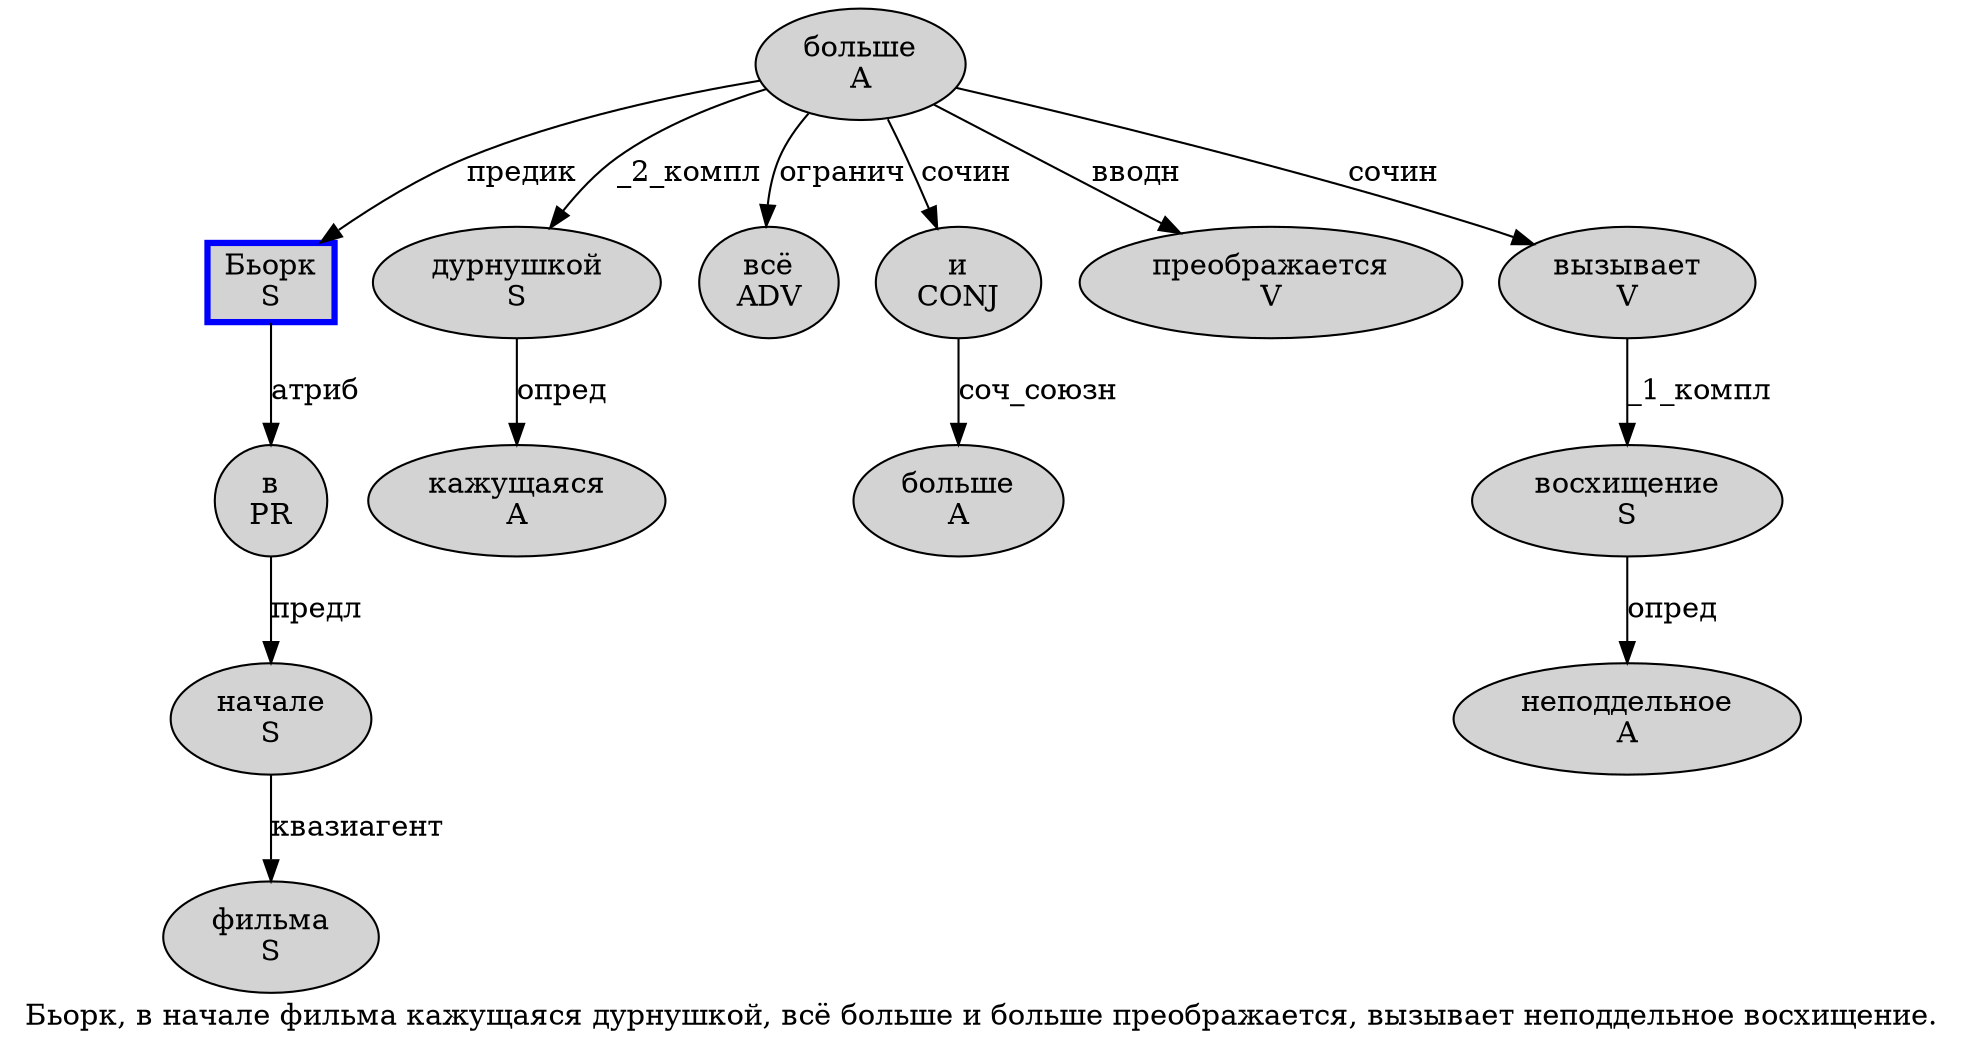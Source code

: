 digraph SENTENCE_1820 {
	graph [label="Бьорк, в начале фильма кажущаяся дурнушкой, всё больше и больше преображается, вызывает неподдельное восхищение."]
	node [style=filled]
		0 [label="Бьорк
S" color=blue fillcolor=lightgray penwidth=3 shape=box]
		2 [label="в
PR" color="" fillcolor=lightgray penwidth=1 shape=ellipse]
		3 [label="начале
S" color="" fillcolor=lightgray penwidth=1 shape=ellipse]
		4 [label="фильма
S" color="" fillcolor=lightgray penwidth=1 shape=ellipse]
		5 [label="кажущаяся
A" color="" fillcolor=lightgray penwidth=1 shape=ellipse]
		6 [label="дурнушкой
S" color="" fillcolor=lightgray penwidth=1 shape=ellipse]
		8 [label="всё
ADV" color="" fillcolor=lightgray penwidth=1 shape=ellipse]
		9 [label="больше
A" color="" fillcolor=lightgray penwidth=1 shape=ellipse]
		10 [label="и
CONJ" color="" fillcolor=lightgray penwidth=1 shape=ellipse]
		11 [label="больше
A" color="" fillcolor=lightgray penwidth=1 shape=ellipse]
		12 [label="преображается
V" color="" fillcolor=lightgray penwidth=1 shape=ellipse]
		14 [label="вызывает
V" color="" fillcolor=lightgray penwidth=1 shape=ellipse]
		15 [label="неподдельное
A" color="" fillcolor=lightgray penwidth=1 shape=ellipse]
		16 [label="восхищение
S" color="" fillcolor=lightgray penwidth=1 shape=ellipse]
			2 -> 3 [label="предл"]
			6 -> 5 [label="опред"]
			10 -> 11 [label="соч_союзн"]
			16 -> 15 [label="опред"]
			3 -> 4 [label="квазиагент"]
			14 -> 16 [label="_1_компл"]
			0 -> 2 [label="атриб"]
			9 -> 0 [label="предик"]
			9 -> 6 [label="_2_компл"]
			9 -> 8 [label="огранич"]
			9 -> 10 [label="сочин"]
			9 -> 12 [label="вводн"]
			9 -> 14 [label="сочин"]
}